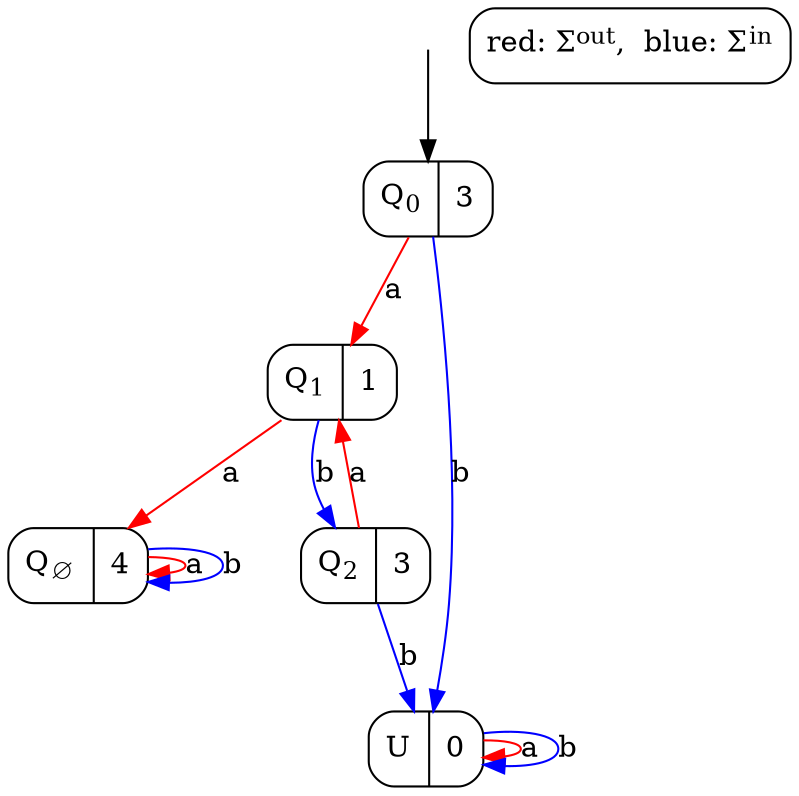 /*
  -- Don't delete or change the comment section. Parsing depends on several attributes in here. --
  generator:   BSD 1.2-unreleased
  input file:  test2_MAX.owfn
  invocation:   bsd testneu_BSD_20131118_200357/test2_MAX.owfn --bound=1 --BSD --output=testneu_BSD_20131118_200357/test2_MAX_BSD.dot
  type:        BSD
  bound:             1
  #labels (total):   2
  #sending labels:   1
  #receiving labels: 1
  #nodes:            5
  computation time:  0 s
  memory consumed:   1800 KB
*/

digraph {
	node [shape=record,style=rounded];
	initialNode [shape=point,label="",style=invis,weight=100];
	initialNode -> 0;
	0 [label=<Q<SUB>0</SUB>|3>]; /*lambda=3*/
	0 -> 1 [label="a",color=red]; /*sending*/
	0 -> -1 [label="b",color=blue]; /*receiving*/
	1 [label=<Q<SUB>1</SUB>|1>]; /*lambda=1*/
	1 -> -2 [label="a",color=red]; /*sending*/
	1 -> 2 [label="b",color=blue]; /*receiving*/
	2 [label=<Q<SUB>2</SUB>|3>]; /*lambda=3*/
	2 -> 1 [label="a",color=red]; /*sending*/
	2 -> -1 [label="b",color=blue]; /*receiving*/
	-1 [label=<U|0>]; /*lambda=0*/
	-1 -> -1 [label="a",color=red];  /*sending*/
	-1 -> -1 [label="b",color=blue];  /*receiving*/
	-2 [label=<Q<SUB>&empty;</SUB>|4>]; /*lambda=4*/
	-2 -> -2 [label="a",color=red];  /*sending*/
	-2 -> -2 [label="b",color=blue];  /*receiving*/
	footnote [shape=box,label=<red: &Sigma;<SUP>out</SUP>,  blue: &Sigma;<SUP>in</SUP>>];
}

